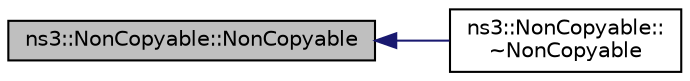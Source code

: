 digraph "ns3::NonCopyable::NonCopyable"
{
  edge [fontname="Helvetica",fontsize="10",labelfontname="Helvetica",labelfontsize="10"];
  node [fontname="Helvetica",fontsize="10",shape=record];
  rankdir="LR";
  Node1 [label="ns3::NonCopyable::NonCopyable",height=0.2,width=0.4,color="black", fillcolor="grey75", style="filled", fontcolor="black"];
  Node1 -> Node2 [dir="back",color="midnightblue",fontsize="10",style="solid"];
  Node2 [label="ns3::NonCopyable::\l~NonCopyable",height=0.2,width=0.4,color="black", fillcolor="white", style="filled",URL="$da/dd1/classns3_1_1NonCopyable.html#a58336600fbda909eae24f3389a8bc2c3"];
}

